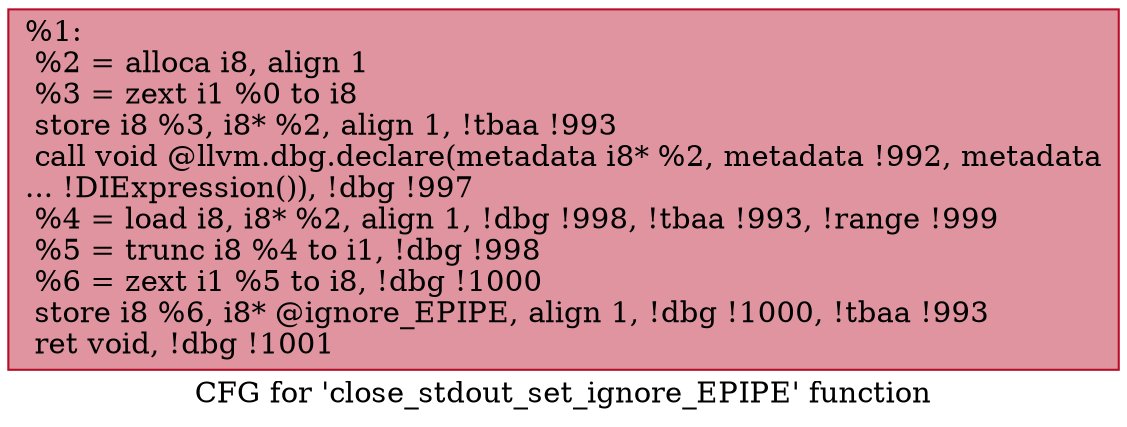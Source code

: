digraph "CFG for 'close_stdout_set_ignore_EPIPE' function" {
	label="CFG for 'close_stdout_set_ignore_EPIPE' function";

	Node0x124aba0 [shape=record,color="#b70d28ff", style=filled, fillcolor="#b70d2870",label="{%1:\l  %2 = alloca i8, align 1\l  %3 = zext i1 %0 to i8\l  store i8 %3, i8* %2, align 1, !tbaa !993\l  call void @llvm.dbg.declare(metadata i8* %2, metadata !992, metadata\l... !DIExpression()), !dbg !997\l  %4 = load i8, i8* %2, align 1, !dbg !998, !tbaa !993, !range !999\l  %5 = trunc i8 %4 to i1, !dbg !998\l  %6 = zext i1 %5 to i8, !dbg !1000\l  store i8 %6, i8* @ignore_EPIPE, align 1, !dbg !1000, !tbaa !993\l  ret void, !dbg !1001\l}"];
}
